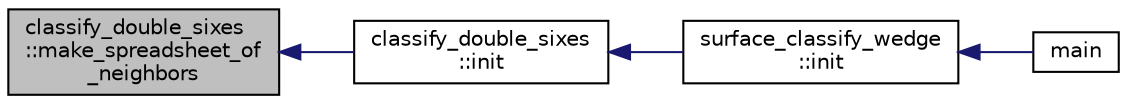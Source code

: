 digraph "classify_double_sixes::make_spreadsheet_of_neighbors"
{
  edge [fontname="Helvetica",fontsize="10",labelfontname="Helvetica",labelfontsize="10"];
  node [fontname="Helvetica",fontsize="10",shape=record];
  rankdir="LR";
  Node2676 [label="classify_double_sixes\l::make_spreadsheet_of\l_neighbors",height=0.2,width=0.4,color="black", fillcolor="grey75", style="filled", fontcolor="black"];
  Node2676 -> Node2677 [dir="back",color="midnightblue",fontsize="10",style="solid",fontname="Helvetica"];
  Node2677 [label="classify_double_sixes\l::init",height=0.2,width=0.4,color="black", fillcolor="white", style="filled",URL="$dd/d23/classclassify__double__sixes.html#a8c5c41d5124b35379d626480ff225f7b"];
  Node2677 -> Node2678 [dir="back",color="midnightblue",fontsize="10",style="solid",fontname="Helvetica"];
  Node2678 [label="surface_classify_wedge\l::init",height=0.2,width=0.4,color="black", fillcolor="white", style="filled",URL="$d7/d5c/classsurface__classify__wedge.html#a43302106663b307aa8274a5112a7010a"];
  Node2678 -> Node2679 [dir="back",color="midnightblue",fontsize="10",style="solid",fontname="Helvetica"];
  Node2679 [label="main",height=0.2,width=0.4,color="black", fillcolor="white", style="filled",URL="$df/df8/surface__classify_8_c.html#a217dbf8b442f20279ea00b898af96f52"];
}
